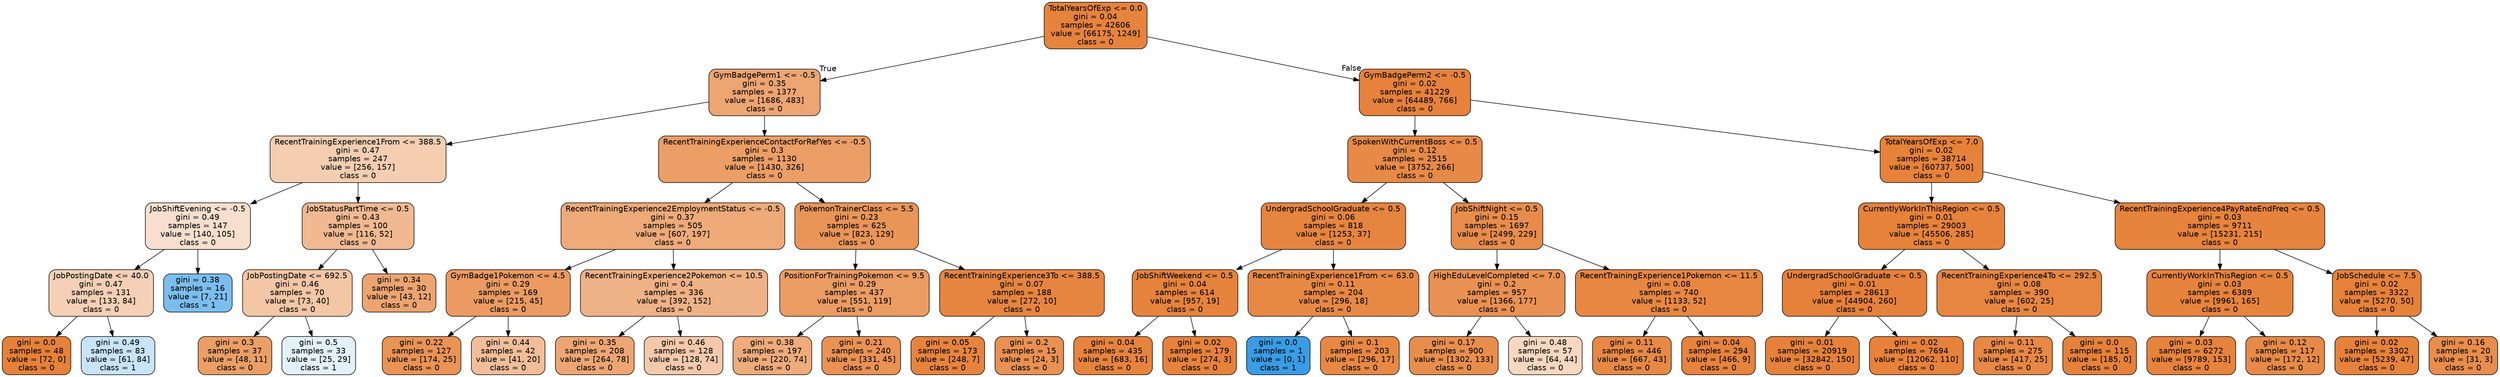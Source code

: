 digraph Tree {
node [shape=box, style="filled, rounded", color="black", fontname=helvetica] ;
edge [fontname=helvetica] ;
0 [label="TotalYearsOfExp <= 0.0\ngini = 0.04\nsamples = 42606\nvalue = [66175, 1249]\nclass = 0", fillcolor="#e58139fa"] ;
1 [label="GymBadgePerm1 <= -0.5\ngini = 0.35\nsamples = 1377\nvalue = [1686, 483]\nclass = 0", fillcolor="#e58139b6"] ;
0 -> 1 [labeldistance=2.5, labelangle=45, headlabel="True"] ;
2 [label="RecentTrainingExperience1From <= 388.5\ngini = 0.47\nsamples = 247\nvalue = [256, 157]\nclass = 0", fillcolor="#e5813963"] ;
1 -> 2 ;
3 [label="JobShiftEvening <= -0.5\ngini = 0.49\nsamples = 147\nvalue = [140, 105]\nclass = 0", fillcolor="#e5813940"] ;
2 -> 3 ;
4 [label="JobPostingDate <= 40.0\ngini = 0.47\nsamples = 131\nvalue = [133, 84]\nclass = 0", fillcolor="#e581395e"] ;
3 -> 4 ;
5 [label="gini = 0.0\nsamples = 48\nvalue = [72, 0]\nclass = 0", fillcolor="#e58139ff"] ;
4 -> 5 ;
6 [label="gini = 0.49\nsamples = 83\nvalue = [61, 84]\nclass = 1", fillcolor="#399de546"] ;
4 -> 6 ;
7 [label="gini = 0.38\nsamples = 16\nvalue = [7, 21]\nclass = 1", fillcolor="#399de5aa"] ;
3 -> 7 ;
8 [label="JobStatusPartTime <= 0.5\ngini = 0.43\nsamples = 100\nvalue = [116, 52]\nclass = 0", fillcolor="#e581398d"] ;
2 -> 8 ;
9 [label="JobPostingDate <= 692.5\ngini = 0.46\nsamples = 70\nvalue = [73, 40]\nclass = 0", fillcolor="#e5813973"] ;
8 -> 9 ;
10 [label="gini = 0.3\nsamples = 37\nvalue = [48, 11]\nclass = 0", fillcolor="#e58139c5"] ;
9 -> 10 ;
11 [label="gini = 0.5\nsamples = 33\nvalue = [25, 29]\nclass = 1", fillcolor="#399de523"] ;
9 -> 11 ;
12 [label="gini = 0.34\nsamples = 30\nvalue = [43, 12]\nclass = 0", fillcolor="#e58139b8"] ;
8 -> 12 ;
13 [label="RecentTrainingExperienceContactForRefYes <= -0.5\ngini = 0.3\nsamples = 1130\nvalue = [1430, 326]\nclass = 0", fillcolor="#e58139c5"] ;
1 -> 13 ;
14 [label="RecentTrainingExperience2EmploymentStatus <= -0.5\ngini = 0.37\nsamples = 505\nvalue = [607, 197]\nclass = 0", fillcolor="#e58139ac"] ;
13 -> 14 ;
15 [label="GymBadge1Pokemon <= 4.5\ngini = 0.29\nsamples = 169\nvalue = [215, 45]\nclass = 0", fillcolor="#e58139ca"] ;
14 -> 15 ;
16 [label="gini = 0.22\nsamples = 127\nvalue = [174, 25]\nclass = 0", fillcolor="#e58139da"] ;
15 -> 16 ;
17 [label="gini = 0.44\nsamples = 42\nvalue = [41, 20]\nclass = 0", fillcolor="#e5813983"] ;
15 -> 17 ;
18 [label="RecentTrainingExperience2Pokemon <= 10.5\ngini = 0.4\nsamples = 336\nvalue = [392, 152]\nclass = 0", fillcolor="#e581399c"] ;
14 -> 18 ;
19 [label="gini = 0.35\nsamples = 208\nvalue = [264, 78]\nclass = 0", fillcolor="#e58139b4"] ;
18 -> 19 ;
20 [label="gini = 0.46\nsamples = 128\nvalue = [128, 74]\nclass = 0", fillcolor="#e581396c"] ;
18 -> 20 ;
21 [label="PokemonTrainerClass <= 5.5\ngini = 0.23\nsamples = 625\nvalue = [823, 129]\nclass = 0", fillcolor="#e58139d7"] ;
13 -> 21 ;
22 [label="PositionForTrainingPokemon <= 9.5\ngini = 0.29\nsamples = 437\nvalue = [551, 119]\nclass = 0", fillcolor="#e58139c8"] ;
21 -> 22 ;
23 [label="gini = 0.38\nsamples = 197\nvalue = [220, 74]\nclass = 0", fillcolor="#e58139a9"] ;
22 -> 23 ;
24 [label="gini = 0.21\nsamples = 240\nvalue = [331, 45]\nclass = 0", fillcolor="#e58139dc"] ;
22 -> 24 ;
25 [label="RecentTrainingExperience3To <= 388.5\ngini = 0.07\nsamples = 188\nvalue = [272, 10]\nclass = 0", fillcolor="#e58139f6"] ;
21 -> 25 ;
26 [label="gini = 0.05\nsamples = 173\nvalue = [248, 7]\nclass = 0", fillcolor="#e58139f8"] ;
25 -> 26 ;
27 [label="gini = 0.2\nsamples = 15\nvalue = [24, 3]\nclass = 0", fillcolor="#e58139df"] ;
25 -> 27 ;
28 [label="GymBadgePerm2 <= -0.5\ngini = 0.02\nsamples = 41229\nvalue = [64489, 766]\nclass = 0", fillcolor="#e58139fc"] ;
0 -> 28 [labeldistance=2.5, labelangle=-45, headlabel="False"] ;
29 [label="SpokenWithCurrentBoss <= 0.5\ngini = 0.12\nsamples = 2515\nvalue = [3752, 266]\nclass = 0", fillcolor="#e58139ed"] ;
28 -> 29 ;
30 [label="UndergradSchoolGraduate <= 0.5\ngini = 0.06\nsamples = 818\nvalue = [1253, 37]\nclass = 0", fillcolor="#e58139f7"] ;
29 -> 30 ;
31 [label="JobShiftWeekend <= 0.5\ngini = 0.04\nsamples = 614\nvalue = [957, 19]\nclass = 0", fillcolor="#e58139fa"] ;
30 -> 31 ;
32 [label="gini = 0.04\nsamples = 435\nvalue = [683, 16]\nclass = 0", fillcolor="#e58139f9"] ;
31 -> 32 ;
33 [label="gini = 0.02\nsamples = 179\nvalue = [274, 3]\nclass = 0", fillcolor="#e58139fc"] ;
31 -> 33 ;
34 [label="RecentTrainingExperience1From <= 63.0\ngini = 0.11\nsamples = 204\nvalue = [296, 18]\nclass = 0", fillcolor="#e58139ef"] ;
30 -> 34 ;
35 [label="gini = 0.0\nsamples = 1\nvalue = [0, 1]\nclass = 1", fillcolor="#399de5ff"] ;
34 -> 35 ;
36 [label="gini = 0.1\nsamples = 203\nvalue = [296, 17]\nclass = 0", fillcolor="#e58139f0"] ;
34 -> 36 ;
37 [label="JobShiftNight <= 0.5\ngini = 0.15\nsamples = 1697\nvalue = [2499, 229]\nclass = 0", fillcolor="#e58139e8"] ;
29 -> 37 ;
38 [label="HighEduLevelCompleted <= 7.0\ngini = 0.2\nsamples = 957\nvalue = [1366, 177]\nclass = 0", fillcolor="#e58139de"] ;
37 -> 38 ;
39 [label="gini = 0.17\nsamples = 900\nvalue = [1302, 133]\nclass = 0", fillcolor="#e58139e5"] ;
38 -> 39 ;
40 [label="gini = 0.48\nsamples = 57\nvalue = [64, 44]\nclass = 0", fillcolor="#e5813950"] ;
38 -> 40 ;
41 [label="RecentTrainingExperience1Pokemon <= 11.5\ngini = 0.08\nsamples = 740\nvalue = [1133, 52]\nclass = 0", fillcolor="#e58139f3"] ;
37 -> 41 ;
42 [label="gini = 0.11\nsamples = 446\nvalue = [667, 43]\nclass = 0", fillcolor="#e58139ef"] ;
41 -> 42 ;
43 [label="gini = 0.04\nsamples = 294\nvalue = [466, 9]\nclass = 0", fillcolor="#e58139fa"] ;
41 -> 43 ;
44 [label="TotalYearsOfExp <= 7.0\ngini = 0.02\nsamples = 38714\nvalue = [60737, 500]\nclass = 0", fillcolor="#e58139fd"] ;
28 -> 44 ;
45 [label="CurrentlyWorkInThisRegion <= 0.5\ngini = 0.01\nsamples = 29003\nvalue = [45506, 285]\nclass = 0", fillcolor="#e58139fd"] ;
44 -> 45 ;
46 [label="UndergradSchoolGraduate <= 0.5\ngini = 0.01\nsamples = 28613\nvalue = [44904, 260]\nclass = 0", fillcolor="#e58139fe"] ;
45 -> 46 ;
47 [label="gini = 0.01\nsamples = 20919\nvalue = [32842, 150]\nclass = 0", fillcolor="#e58139fe"] ;
46 -> 47 ;
48 [label="gini = 0.02\nsamples = 7694\nvalue = [12062, 110]\nclass = 0", fillcolor="#e58139fd"] ;
46 -> 48 ;
49 [label="RecentTrainingExperience4To <= 292.5\ngini = 0.08\nsamples = 390\nvalue = [602, 25]\nclass = 0", fillcolor="#e58139f4"] ;
45 -> 49 ;
50 [label="gini = 0.11\nsamples = 275\nvalue = [417, 25]\nclass = 0", fillcolor="#e58139f0"] ;
49 -> 50 ;
51 [label="gini = 0.0\nsamples = 115\nvalue = [185, 0]\nclass = 0", fillcolor="#e58139ff"] ;
49 -> 51 ;
52 [label="RecentTrainingExperience4PayRateEndFreq <= 0.5\ngini = 0.03\nsamples = 9711\nvalue = [15231, 215]\nclass = 0", fillcolor="#e58139fb"] ;
44 -> 52 ;
53 [label="CurrentlyWorkInThisRegion <= 0.5\ngini = 0.03\nsamples = 6389\nvalue = [9961, 165]\nclass = 0", fillcolor="#e58139fb"] ;
52 -> 53 ;
54 [label="gini = 0.03\nsamples = 6272\nvalue = [9789, 153]\nclass = 0", fillcolor="#e58139fb"] ;
53 -> 54 ;
55 [label="gini = 0.12\nsamples = 117\nvalue = [172, 12]\nclass = 0", fillcolor="#e58139ed"] ;
53 -> 55 ;
56 [label="JobSchedule <= 7.5\ngini = 0.02\nsamples = 3322\nvalue = [5270, 50]\nclass = 0", fillcolor="#e58139fd"] ;
52 -> 56 ;
57 [label="gini = 0.02\nsamples = 3302\nvalue = [5239, 47]\nclass = 0", fillcolor="#e58139fd"] ;
56 -> 57 ;
58 [label="gini = 0.16\nsamples = 20\nvalue = [31, 3]\nclass = 0", fillcolor="#e58139e6"] ;
56 -> 58 ;
}